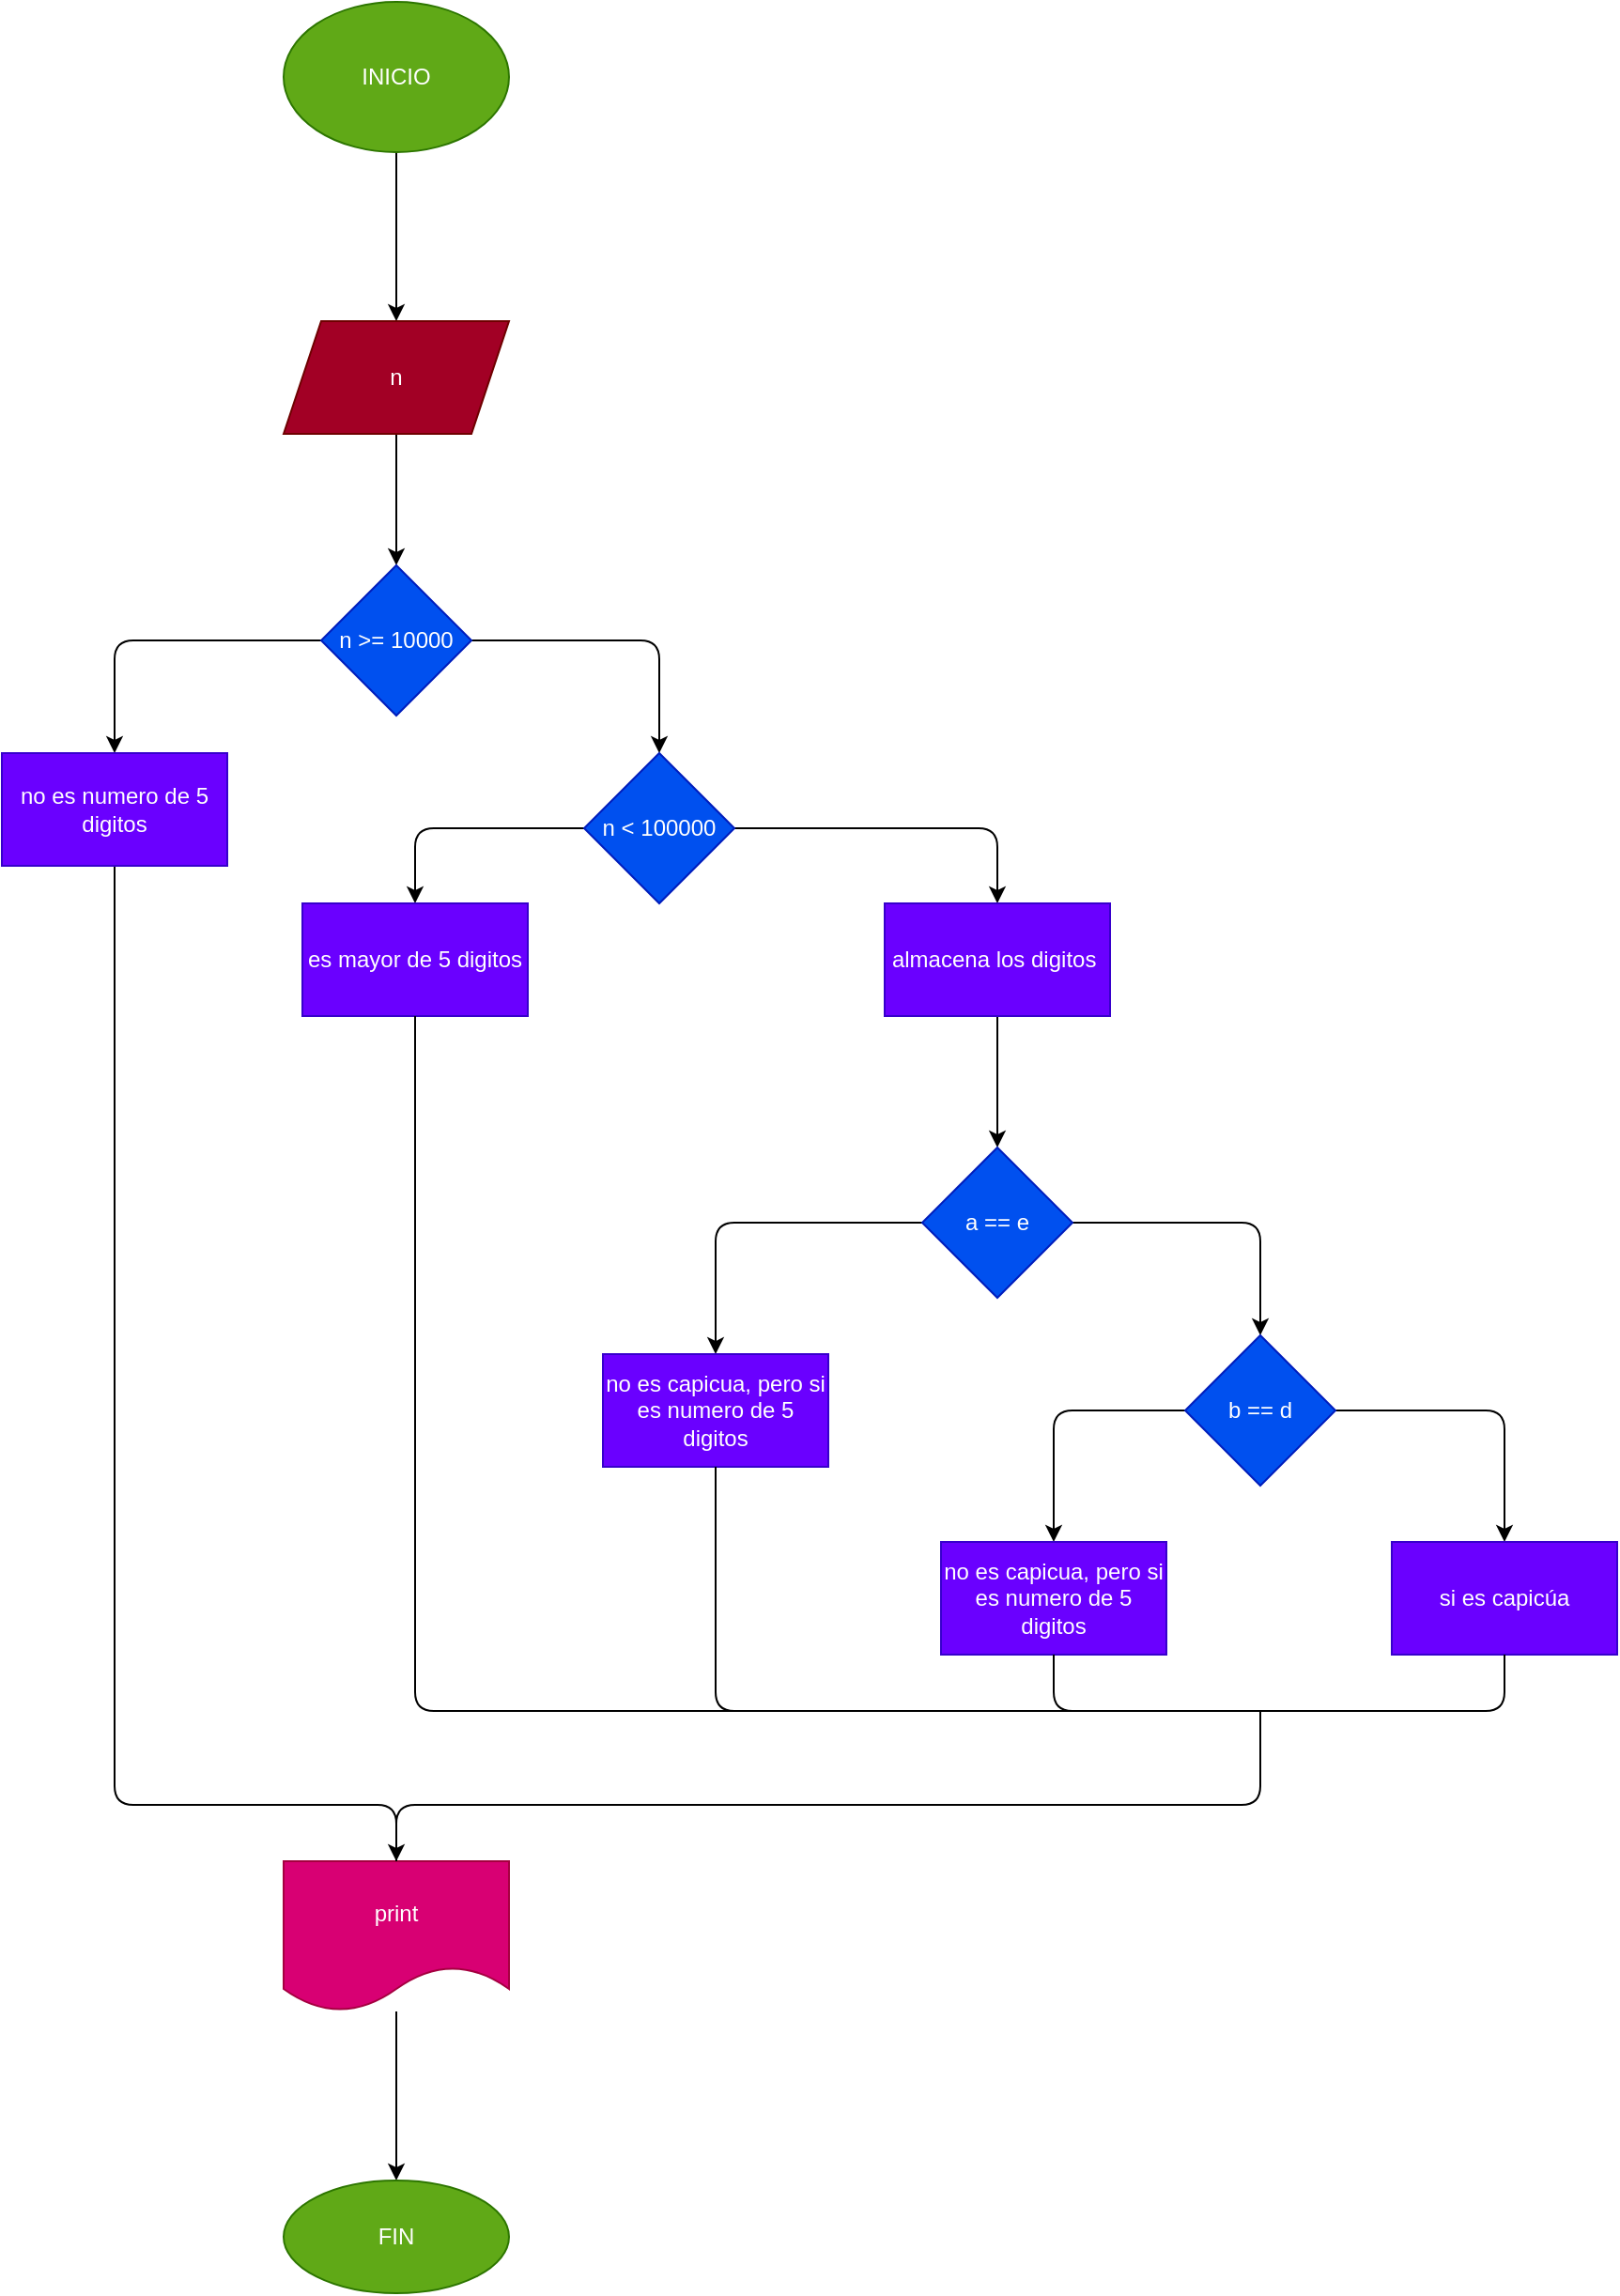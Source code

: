 <mxfile>
    <diagram id="Jnvd1sbXcm0XV1JEo-0y" name="Page-1">
        <mxGraphModel dx="1152" dy="918" grid="1" gridSize="10" guides="1" tooltips="1" connect="1" arrows="1" fold="1" page="1" pageScale="1" pageWidth="827" pageHeight="1169" math="0" shadow="0">
            <root>
                <mxCell id="0"/>
                <mxCell id="1" parent="0"/>
                <mxCell id="6" value="" style="edgeStyle=none;html=1;" edge="1" parent="1" source="2" target="5">
                    <mxGeometry relative="1" as="geometry"/>
                </mxCell>
                <mxCell id="2" value="INICIO" style="ellipse;whiteSpace=wrap;html=1;fillColor=#60a917;fontColor=#ffffff;strokeColor=#2D7600;" vertex="1" parent="1">
                    <mxGeometry x="240" y="200" width="120" height="80" as="geometry"/>
                </mxCell>
                <mxCell id="8" value="" style="edgeStyle=none;html=1;" edge="1" parent="1" source="5" target="7">
                    <mxGeometry relative="1" as="geometry"/>
                </mxCell>
                <mxCell id="5" value="n" style="shape=parallelogram;perimeter=parallelogramPerimeter;whiteSpace=wrap;html=1;fixedSize=1;fillColor=#a20025;fontColor=#ffffff;strokeColor=#6F0000;" vertex="1" parent="1">
                    <mxGeometry x="240" y="370" width="120" height="60" as="geometry"/>
                </mxCell>
                <mxCell id="10" value="" style="edgeStyle=none;html=1;entryX=0.5;entryY=0;entryDx=0;entryDy=0;" edge="1" parent="1" source="7" target="28">
                    <mxGeometry relative="1" as="geometry">
                        <mxPoint x="200" y="540" as="targetPoint"/>
                        <Array as="points">
                            <mxPoint x="150" y="540"/>
                        </Array>
                    </mxGeometry>
                </mxCell>
                <mxCell id="12" value="" style="edgeStyle=none;html=1;" edge="1" parent="1" source="7" target="11">
                    <mxGeometry relative="1" as="geometry">
                        <Array as="points">
                            <mxPoint x="440" y="540"/>
                        </Array>
                    </mxGeometry>
                </mxCell>
                <mxCell id="7" value="n &amp;gt;= 10000" style="rhombus;whiteSpace=wrap;html=1;fillColor=#0050ef;fontColor=#ffffff;strokeColor=#001DBC;" vertex="1" parent="1">
                    <mxGeometry x="260" y="500" width="80" height="80" as="geometry"/>
                </mxCell>
                <mxCell id="16" value="" style="edgeStyle=none;html=1;" edge="1" parent="1" source="11" target="15">
                    <mxGeometry relative="1" as="geometry">
                        <Array as="points">
                            <mxPoint x="620" y="640"/>
                        </Array>
                    </mxGeometry>
                </mxCell>
                <mxCell id="32" value="" style="edgeStyle=none;html=1;" edge="1" parent="1" source="11" target="31">
                    <mxGeometry relative="1" as="geometry">
                        <Array as="points">
                            <mxPoint x="310" y="640"/>
                        </Array>
                    </mxGeometry>
                </mxCell>
                <mxCell id="11" value="n &amp;lt; 100000" style="rhombus;whiteSpace=wrap;html=1;fillColor=#0050ef;fontColor=#ffffff;strokeColor=#001DBC;" vertex="1" parent="1">
                    <mxGeometry x="400" y="600" width="80" height="80" as="geometry"/>
                </mxCell>
                <mxCell id="18" value="" style="edgeStyle=none;html=1;" edge="1" parent="1" source="15" target="17">
                    <mxGeometry relative="1" as="geometry"/>
                </mxCell>
                <mxCell id="15" value="almacena los digitos&amp;nbsp;" style="whiteSpace=wrap;html=1;fillColor=#6a00ff;fontColor=#ffffff;strokeColor=#3700CC;" vertex="1" parent="1">
                    <mxGeometry x="560" y="680" width="120" height="60" as="geometry"/>
                </mxCell>
                <mxCell id="20" value="" style="edgeStyle=none;html=1;" edge="1" parent="1" source="17" target="21">
                    <mxGeometry relative="1" as="geometry">
                        <mxPoint x="720" y="887.5" as="targetPoint"/>
                        <Array as="points">
                            <mxPoint x="760" y="850"/>
                        </Array>
                    </mxGeometry>
                </mxCell>
                <mxCell id="27" value="" style="edgeStyle=none;html=1;" edge="1" parent="1" source="17" target="26">
                    <mxGeometry relative="1" as="geometry">
                        <Array as="points">
                            <mxPoint x="470" y="850"/>
                        </Array>
                    </mxGeometry>
                </mxCell>
                <mxCell id="17" value="a == e" style="rhombus;whiteSpace=wrap;html=1;fillColor=#0050ef;fontColor=#ffffff;strokeColor=#001DBC;" vertex="1" parent="1">
                    <mxGeometry x="580" y="810" width="80" height="80" as="geometry"/>
                </mxCell>
                <mxCell id="23" value="" style="edgeStyle=none;html=1;" edge="1" parent="1" source="21" target="22">
                    <mxGeometry relative="1" as="geometry">
                        <Array as="points">
                            <mxPoint x="890" y="950"/>
                        </Array>
                    </mxGeometry>
                </mxCell>
                <mxCell id="25" value="" style="edgeStyle=none;html=1;" edge="1" parent="1" source="21" target="24">
                    <mxGeometry relative="1" as="geometry">
                        <Array as="points">
                            <mxPoint x="650" y="950"/>
                        </Array>
                    </mxGeometry>
                </mxCell>
                <mxCell id="21" value="b == d" style="rhombus;whiteSpace=wrap;html=1;fillColor=#0050ef;fontColor=#ffffff;strokeColor=#001DBC;" vertex="1" parent="1">
                    <mxGeometry x="720" y="910" width="80" height="80" as="geometry"/>
                </mxCell>
                <mxCell id="22" value="si es capicúa" style="whiteSpace=wrap;html=1;fillColor=#6a00ff;fontColor=#ffffff;strokeColor=#3700CC;" vertex="1" parent="1">
                    <mxGeometry x="830" y="1020" width="120" height="60" as="geometry"/>
                </mxCell>
                <mxCell id="24" value="no es capicua, pero si es numero de 5 digitos" style="whiteSpace=wrap;html=1;fillColor=#6a00ff;fontColor=#ffffff;strokeColor=#3700CC;" vertex="1" parent="1">
                    <mxGeometry x="590" y="1020" width="120" height="60" as="geometry"/>
                </mxCell>
                <mxCell id="26" value="no es capicua, pero si es numero de 5 digitos" style="whiteSpace=wrap;html=1;fillColor=#6a00ff;fontColor=#ffffff;strokeColor=#3700CC;" vertex="1" parent="1">
                    <mxGeometry x="410" y="920" width="120" height="60" as="geometry"/>
                </mxCell>
                <mxCell id="30" value="" style="edgeStyle=none;html=1;entryX=0.5;entryY=0;entryDx=0;entryDy=0;" edge="1" parent="1" source="28" target="29">
                    <mxGeometry relative="1" as="geometry">
                        <Array as="points">
                            <mxPoint x="150" y="1160"/>
                            <mxPoint x="300" y="1160"/>
                        </Array>
                    </mxGeometry>
                </mxCell>
                <mxCell id="28" value="no es numero de 5 digitos" style="rounded=0;whiteSpace=wrap;html=1;fillColor=#6a00ff;fontColor=#ffffff;strokeColor=#3700CC;" vertex="1" parent="1">
                    <mxGeometry x="90" y="600" width="120" height="60" as="geometry"/>
                </mxCell>
                <mxCell id="D8ROeGEnOggGZ5ZYXfhX-37" value="" style="edgeStyle=none;html=1;" edge="1" parent="1" source="29" target="D8ROeGEnOggGZ5ZYXfhX-36">
                    <mxGeometry relative="1" as="geometry"/>
                </mxCell>
                <mxCell id="29" value="print" style="shape=document;whiteSpace=wrap;html=1;boundedLbl=1;rounded=0;fillColor=#d80073;fontColor=#ffffff;strokeColor=#A50040;" vertex="1" parent="1">
                    <mxGeometry x="240" y="1190" width="120" height="80" as="geometry"/>
                </mxCell>
                <mxCell id="31" value="es mayor de 5 digitos" style="whiteSpace=wrap;html=1;fillColor=#6a00ff;fontColor=#ffffff;strokeColor=#3700CC;" vertex="1" parent="1">
                    <mxGeometry x="250" y="680" width="120" height="60" as="geometry"/>
                </mxCell>
                <mxCell id="33" value="" style="endArrow=none;html=1;exitX=0.5;exitY=1;exitDx=0;exitDy=0;" edge="1" parent="1" source="31">
                    <mxGeometry width="50" height="50" relative="1" as="geometry">
                        <mxPoint x="310" y="840" as="sourcePoint"/>
                        <mxPoint x="490" y="1110" as="targetPoint"/>
                        <Array as="points">
                            <mxPoint x="310" y="1110"/>
                        </Array>
                    </mxGeometry>
                </mxCell>
                <mxCell id="34" value="" style="endArrow=none;html=1;exitX=0.5;exitY=1;exitDx=0;exitDy=0;entryX=0.5;entryY=1;entryDx=0;entryDy=0;" edge="1" parent="1" source="24" target="22">
                    <mxGeometry width="50" height="50" relative="1" as="geometry">
                        <mxPoint x="710" y="990" as="sourcePoint"/>
                        <mxPoint x="760" y="940" as="targetPoint"/>
                        <Array as="points">
                            <mxPoint x="650" y="1110"/>
                            <mxPoint x="770" y="1110"/>
                            <mxPoint x="890" y="1110"/>
                        </Array>
                    </mxGeometry>
                </mxCell>
                <mxCell id="35" value="" style="endArrow=none;html=1;exitX=0.5;exitY=1;exitDx=0;exitDy=0;" edge="1" parent="1" source="26">
                    <mxGeometry width="50" height="50" relative="1" as="geometry">
                        <mxPoint x="620" y="990" as="sourcePoint"/>
                        <mxPoint x="680" y="1110" as="targetPoint"/>
                        <Array as="points">
                            <mxPoint x="470" y="1110"/>
                        </Array>
                    </mxGeometry>
                </mxCell>
                <mxCell id="36" value="" style="endArrow=none;html=1;entryX=0.5;entryY=0;entryDx=0;entryDy=0;" edge="1" parent="1" target="29">
                    <mxGeometry width="50" height="50" relative="1" as="geometry">
                        <mxPoint x="760" y="1110" as="sourcePoint"/>
                        <mxPoint x="520" y="1150" as="targetPoint"/>
                        <Array as="points">
                            <mxPoint x="760" y="1160"/>
                            <mxPoint x="300" y="1160"/>
                        </Array>
                    </mxGeometry>
                </mxCell>
                <mxCell id="D8ROeGEnOggGZ5ZYXfhX-36" value="FIN" style="ellipse;whiteSpace=wrap;html=1;rounded=0;fillColor=#60a917;fontColor=#ffffff;strokeColor=#2D7600;" vertex="1" parent="1">
                    <mxGeometry x="240" y="1360" width="120" height="60" as="geometry"/>
                </mxCell>
            </root>
        </mxGraphModel>
    </diagram>
</mxfile>